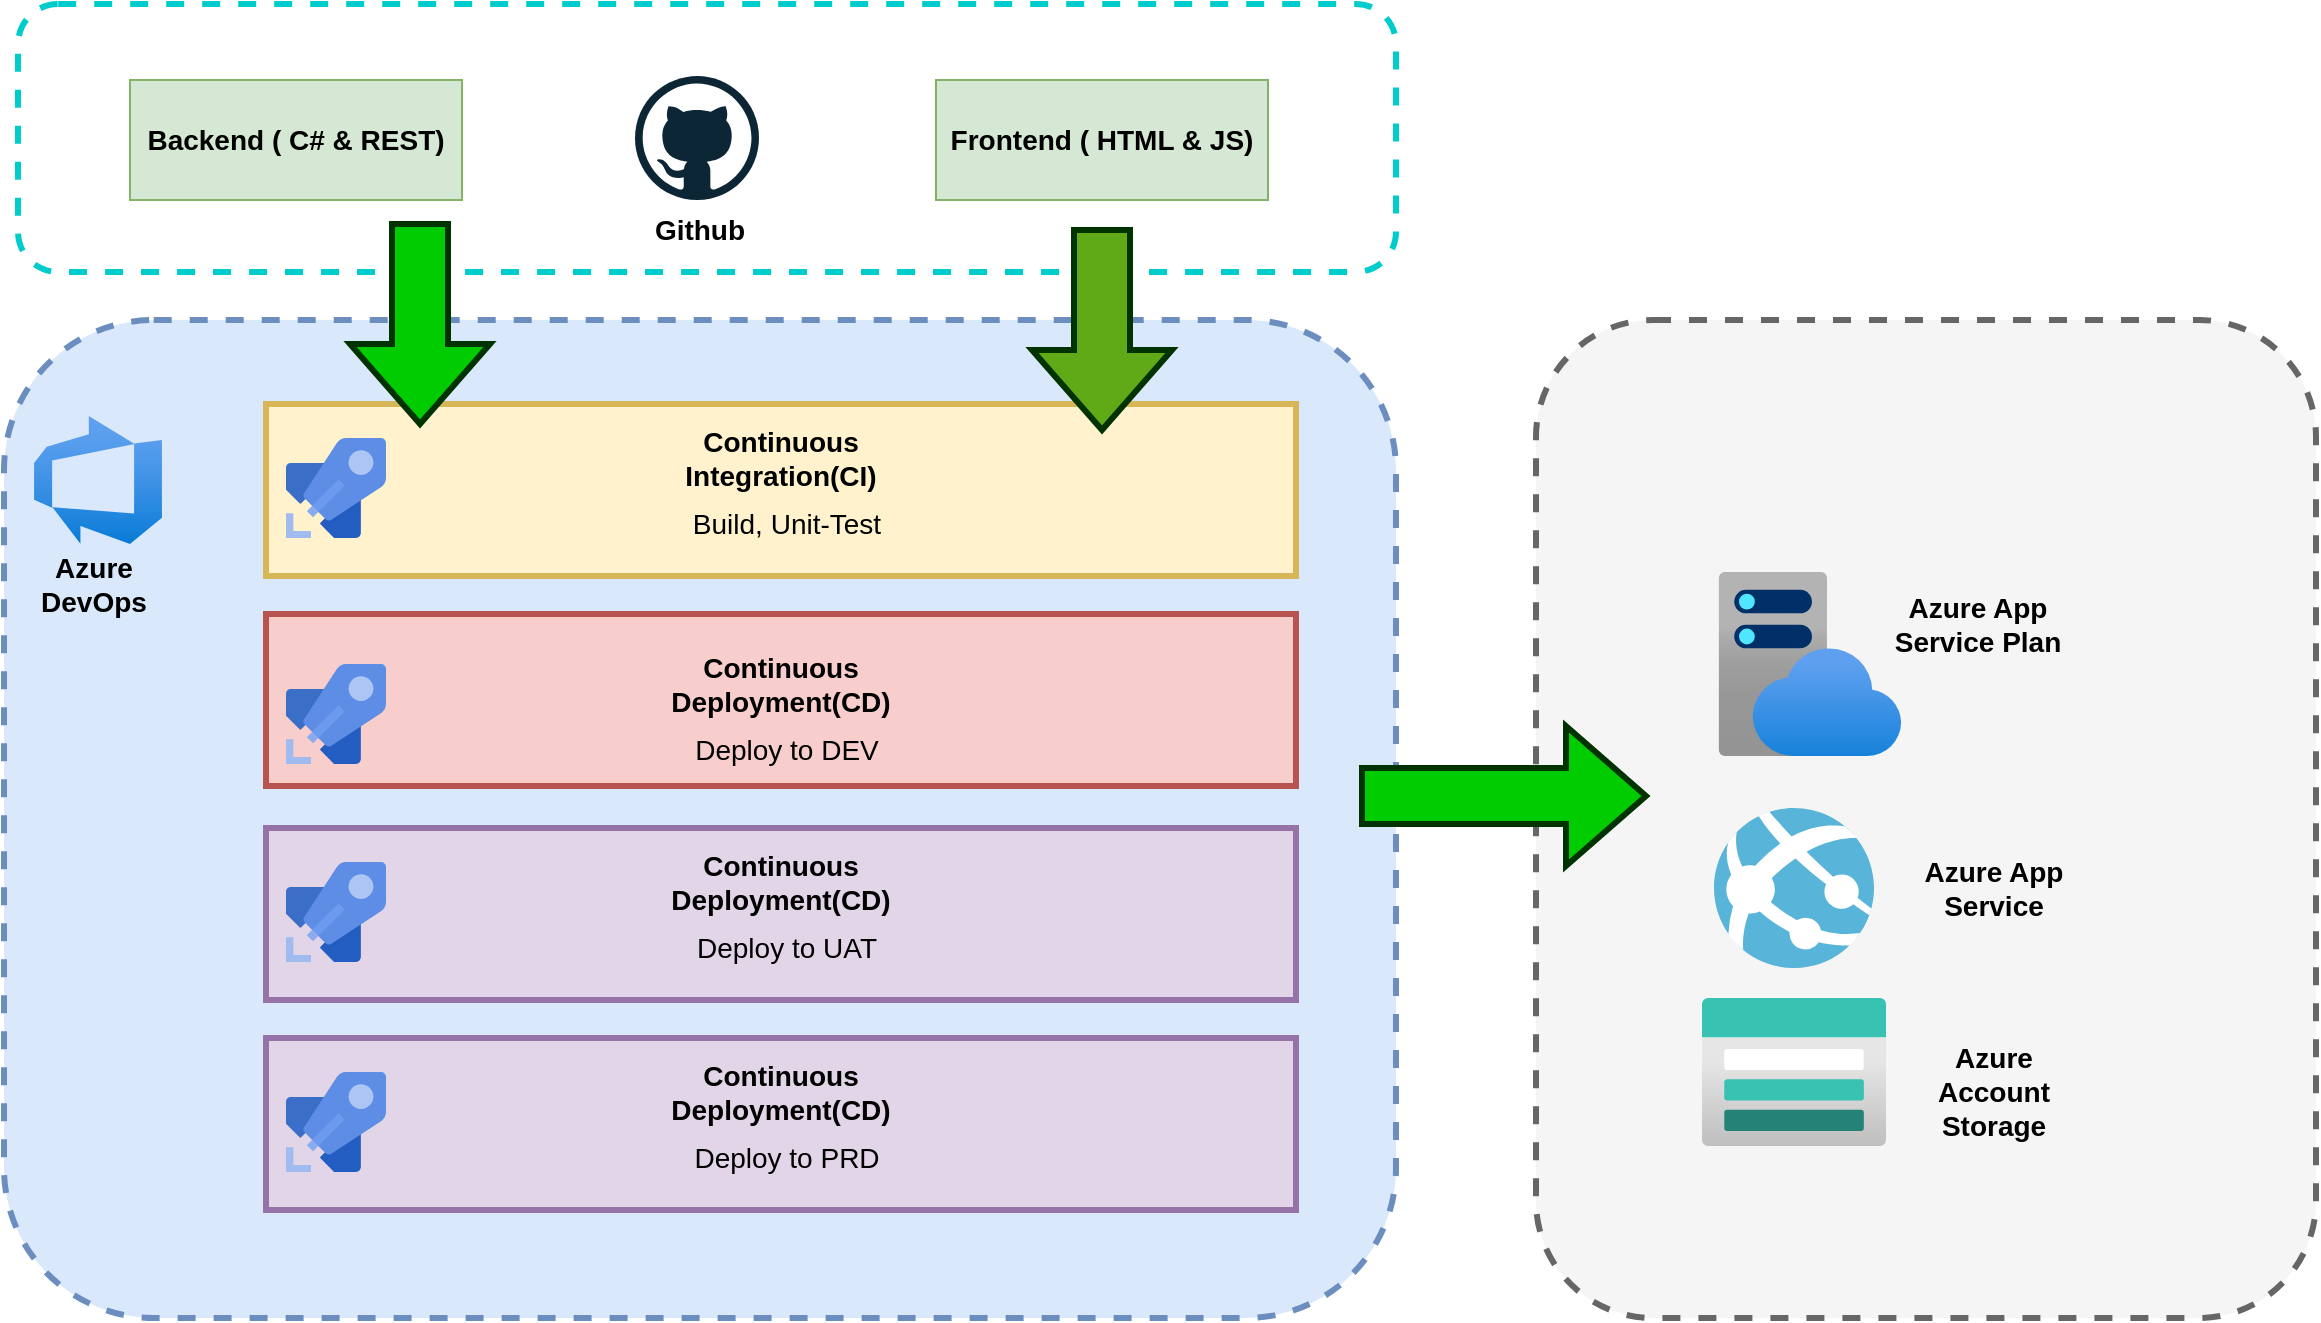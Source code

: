 <mxfile version="19.0.3" type="device" pages="2"><diagram id="OvOaOHkOAuOx97FvNh2w" name="Automate Azure DevOps_Architecture Diagram"><mxGraphModel dx="1892" dy="1202" grid="0" gridSize="10" guides="1" tooltips="1" connect="1" arrows="1" fold="1" page="1" pageScale="1" pageWidth="827" pageHeight="1169" math="0" shadow="0"><root><mxCell id="0"/><mxCell id="1" parent="0"/><mxCell id="f3wog-dVjpBKjItU9vKU-33" value="" style="rounded=1;whiteSpace=wrap;html=1;fillColor=#f5f5f5;dashed=1;strokeWidth=3;strokeColor=#666666;fontColor=#333333;" vertex="1" parent="1"><mxGeometry x="802" y="232" width="390" height="499" as="geometry"/></mxCell><mxCell id="f3wog-dVjpBKjItU9vKU-29" value="" style="rounded=1;whiteSpace=wrap;html=1;fillColor=#dae8fc;dashed=1;strokeWidth=3;strokeColor=#6c8ebf;" vertex="1" parent="1"><mxGeometry x="36" y="232" width="696" height="499" as="geometry"/></mxCell><mxCell id="f3wog-dVjpBKjItU9vKU-5" value="" style="rounded=1;whiteSpace=wrap;html=1;fillColor=none;dashed=1;strokeWidth=3;strokeColor=#00CCCC;" vertex="1" parent="1"><mxGeometry x="43" y="74" width="689" height="134" as="geometry"/></mxCell><mxCell id="f3wog-dVjpBKjItU9vKU-1" value="Backend ( C# &amp;amp; REST)" style="rounded=0;whiteSpace=wrap;html=1;fillColor=#d5e8d4;strokeColor=#82b366;fontStyle=1;fontSize=14;" vertex="1" parent="1"><mxGeometry x="99" y="112" width="166" height="60" as="geometry"/></mxCell><mxCell id="f3wog-dVjpBKjItU9vKU-2" value="Frontend ( HTML &amp;amp; JS)" style="rounded=0;whiteSpace=wrap;html=1;fillColor=#d5e8d4;strokeColor=#82b366;fontStyle=1;fontSize=14;" vertex="1" parent="1"><mxGeometry x="502" y="112" width="166" height="60" as="geometry"/></mxCell><mxCell id="f3wog-dVjpBKjItU9vKU-3" value="" style="dashed=0;outlineConnect=0;html=1;align=center;labelPosition=center;verticalLabelPosition=bottom;verticalAlign=top;shape=mxgraph.weblogos.github" vertex="1" parent="1"><mxGeometry x="351.5" y="110" width="62" height="62" as="geometry"/></mxCell><mxCell id="f3wog-dVjpBKjItU9vKU-4" value="Github" style="text;html=1;strokeColor=none;fillColor=none;align=center;verticalAlign=middle;whiteSpace=wrap;rounded=0;fontStyle=1;fontSize=14;" vertex="1" parent="1"><mxGeometry x="353.5" y="172" width="60" height="30" as="geometry"/></mxCell><mxCell id="f3wog-dVjpBKjItU9vKU-7" value="" style="aspect=fixed;html=1;points=[];align=center;image;fontSize=12;image=img/lib/azure2/devops/Azure_DevOps.svg;dashed=1;strokeColor=#00CCCC;strokeWidth=3;fillColor=none;" vertex="1" parent="1"><mxGeometry x="51" y="280" width="64" height="64" as="geometry"/></mxCell><mxCell id="f3wog-dVjpBKjItU9vKU-8" value="Azure DevOps" style="text;html=1;strokeColor=none;fillColor=none;align=center;verticalAlign=middle;whiteSpace=wrap;rounded=0;fontStyle=1;fontSize=14;" vertex="1" parent="1"><mxGeometry x="51" y="349" width="60" height="30" as="geometry"/></mxCell><mxCell id="f3wog-dVjpBKjItU9vKU-13" value="" style="group" vertex="1" connectable="0" parent="1"><mxGeometry x="167" y="274" width="515" height="86" as="geometry"/></mxCell><mxCell id="f3wog-dVjpBKjItU9vKU-10" value="" style="rounded=0;whiteSpace=wrap;html=1;strokeColor=#d6b656;strokeWidth=3;fillColor=#fff2cc;" vertex="1" parent="f3wog-dVjpBKjItU9vKU-13"><mxGeometry width="515" height="86" as="geometry"/></mxCell><mxCell id="f3wog-dVjpBKjItU9vKU-9" value="" style="sketch=0;aspect=fixed;html=1;points=[];align=center;image;fontSize=12;image=img/lib/mscae/Azure_Pipelines.svg;dashed=1;strokeColor=#00CCCC;strokeWidth=3;fillColor=none;" vertex="1" parent="f3wog-dVjpBKjItU9vKU-13"><mxGeometry x="10" y="17" width="50" height="50" as="geometry"/></mxCell><mxCell id="f3wog-dVjpBKjItU9vKU-11" value="Continuous Integration(CI)" style="text;html=1;strokeColor=none;fillColor=none;align=center;verticalAlign=middle;whiteSpace=wrap;rounded=0;fontStyle=1;fontSize=14;" vertex="1" parent="f3wog-dVjpBKjItU9vKU-13"><mxGeometry x="196" y="12" width="123" height="30" as="geometry"/></mxCell><mxCell id="f3wog-dVjpBKjItU9vKU-12" value="Build, Unit-Test" style="text;html=1;strokeColor=none;fillColor=none;align=center;verticalAlign=middle;whiteSpace=wrap;rounded=0;fontStyle=0;fontSize=14;" vertex="1" parent="f3wog-dVjpBKjItU9vKU-13"><mxGeometry x="199" y="45" width="123" height="30" as="geometry"/></mxCell><mxCell id="f3wog-dVjpBKjItU9vKU-15" value="" style="rounded=0;whiteSpace=wrap;html=1;strokeColor=#b85450;strokeWidth=3;fillColor=#f8cecc;" vertex="1" parent="1"><mxGeometry x="167" y="379" width="515" height="86" as="geometry"/></mxCell><mxCell id="f3wog-dVjpBKjItU9vKU-16" value="" style="sketch=0;aspect=fixed;html=1;points=[];align=center;image;fontSize=12;image=img/lib/mscae/Azure_Pipelines.svg;dashed=1;strokeColor=#00CCCC;strokeWidth=3;fillColor=none;" vertex="1" parent="1"><mxGeometry x="177" y="404" width="50" height="50" as="geometry"/></mxCell><mxCell id="f3wog-dVjpBKjItU9vKU-17" value="Continuous Deployment(CD)" style="text;html=1;strokeColor=none;fillColor=none;align=center;verticalAlign=middle;whiteSpace=wrap;rounded=0;fontStyle=1;fontSize=14;" vertex="1" parent="1"><mxGeometry x="363" y="399" width="123" height="30" as="geometry"/></mxCell><mxCell id="f3wog-dVjpBKjItU9vKU-18" value="Deploy to DEV" style="text;html=1;strokeColor=none;fillColor=none;align=center;verticalAlign=middle;whiteSpace=wrap;rounded=0;fontStyle=0;fontSize=14;" vertex="1" parent="1"><mxGeometry x="366" y="432" width="123" height="30" as="geometry"/></mxCell><mxCell id="f3wog-dVjpBKjItU9vKU-19" value="" style="group;fillColor=#f8cecc;strokeColor=#b85450;container=0;" vertex="1" connectable="0" parent="1"><mxGeometry x="167" y="486" width="515" height="86" as="geometry"/></mxCell><mxCell id="f3wog-dVjpBKjItU9vKU-20" value="" style="rounded=0;whiteSpace=wrap;html=1;strokeColor=#9673a6;strokeWidth=3;fillColor=#e1d5e7;" vertex="1" parent="1"><mxGeometry x="167" y="486" width="515" height="86" as="geometry"/></mxCell><mxCell id="f3wog-dVjpBKjItU9vKU-21" value="" style="sketch=0;aspect=fixed;html=1;points=[];align=center;image;fontSize=12;image=img/lib/mscae/Azure_Pipelines.svg;dashed=1;strokeColor=#00CCCC;strokeWidth=3;fillColor=none;" vertex="1" parent="1"><mxGeometry x="177" y="503" width="50" height="50" as="geometry"/></mxCell><mxCell id="f3wog-dVjpBKjItU9vKU-22" value="Continuous Deployment(CD)" style="text;html=1;strokeColor=none;fillColor=none;align=center;verticalAlign=middle;whiteSpace=wrap;rounded=0;fontStyle=1;fontSize=14;" vertex="1" parent="1"><mxGeometry x="363" y="498" width="123" height="30" as="geometry"/></mxCell><mxCell id="f3wog-dVjpBKjItU9vKU-23" value="Deploy to UAT" style="text;html=1;strokeColor=none;fillColor=none;align=center;verticalAlign=middle;whiteSpace=wrap;rounded=0;fontStyle=0;fontSize=14;" vertex="1" parent="1"><mxGeometry x="366" y="531" width="123" height="30" as="geometry"/></mxCell><mxCell id="f3wog-dVjpBKjItU9vKU-24" value="" style="group;fillColor=#f8cecc;strokeColor=#b85450;container=0;" vertex="1" connectable="0" parent="1"><mxGeometry x="167" y="591" width="515" height="86" as="geometry"/></mxCell><mxCell id="f3wog-dVjpBKjItU9vKU-25" value="" style="rounded=0;whiteSpace=wrap;html=1;strokeColor=#9673a6;strokeWidth=3;fillColor=#e1d5e7;" vertex="1" parent="1"><mxGeometry x="167" y="591" width="515" height="86" as="geometry"/></mxCell><mxCell id="f3wog-dVjpBKjItU9vKU-26" value="" style="sketch=0;aspect=fixed;html=1;points=[];align=center;image;fontSize=12;image=img/lib/mscae/Azure_Pipelines.svg;dashed=1;strokeColor=#00CCCC;strokeWidth=3;fillColor=none;" vertex="1" parent="1"><mxGeometry x="177" y="608" width="50" height="50" as="geometry"/></mxCell><mxCell id="f3wog-dVjpBKjItU9vKU-27" value="Continuous Deployment(CD)" style="text;html=1;strokeColor=none;fillColor=none;align=center;verticalAlign=middle;whiteSpace=wrap;rounded=0;fontStyle=1;fontSize=14;" vertex="1" parent="1"><mxGeometry x="363" y="603" width="123" height="30" as="geometry"/></mxCell><mxCell id="f3wog-dVjpBKjItU9vKU-28" value="Deploy to PRD" style="text;html=1;strokeColor=none;fillColor=none;align=center;verticalAlign=middle;whiteSpace=wrap;rounded=0;fontStyle=0;fontSize=14;" vertex="1" parent="1"><mxGeometry x="366" y="636" width="123" height="30" as="geometry"/></mxCell><mxCell id="f3wog-dVjpBKjItU9vKU-30" value="" style="html=1;shadow=0;dashed=0;align=center;verticalAlign=middle;shape=mxgraph.arrows2.arrow;dy=0.6;dx=40;direction=south;notch=0;strokeColor=#003300;strokeWidth=3;fillColor=#60a917;fontColor=#ffffff;" vertex="1" parent="1"><mxGeometry x="550" y="187" width="70" height="100" as="geometry"/></mxCell><mxCell id="f3wog-dVjpBKjItU9vKU-31" value="" style="html=1;shadow=0;dashed=0;align=center;verticalAlign=middle;shape=mxgraph.arrows2.arrow;dy=0.6;dx=40;direction=south;notch=0;strokeColor=#003300;strokeWidth=3;fillColor=#00CC00;" vertex="1" parent="1"><mxGeometry x="209" y="184" width="70" height="100" as="geometry"/></mxCell><mxCell id="f3wog-dVjpBKjItU9vKU-34" value="" style="aspect=fixed;html=1;points=[];align=center;image;fontSize=12;image=img/lib/azure2/app_services/App_Service_Plans.svg;strokeColor=#003300;strokeWidth=3;fillColor=#00CC00;" vertex="1" parent="1"><mxGeometry x="893" y="358" width="92" height="92" as="geometry"/></mxCell><mxCell id="f3wog-dVjpBKjItU9vKU-35" value="" style="sketch=0;aspect=fixed;html=1;points=[];align=center;image;fontSize=12;image=img/lib/mscae/App_Services.svg;strokeColor=#003300;strokeWidth=3;fillColor=#00CC00;" vertex="1" parent="1"><mxGeometry x="891" y="476" width="80" height="80" as="geometry"/></mxCell><mxCell id="f3wog-dVjpBKjItU9vKU-36" value="" style="aspect=fixed;html=1;points=[];align=center;image;fontSize=12;image=img/lib/azure2/storage/Storage_Accounts.svg;strokeColor=#003300;strokeWidth=3;fillColor=#00CC00;" vertex="1" parent="1"><mxGeometry x="884.75" y="571" width="92.5" height="74" as="geometry"/></mxCell><mxCell id="f3wog-dVjpBKjItU9vKU-37" value="Azure App Service Plan" style="text;html=1;strokeColor=none;fillColor=none;align=center;verticalAlign=middle;whiteSpace=wrap;rounded=0;fontStyle=1;fontSize=14;" vertex="1" parent="1"><mxGeometry x="980" y="369" width="86" height="30" as="geometry"/></mxCell><mxCell id="f3wog-dVjpBKjItU9vKU-38" value="Azure App Service" style="text;html=1;strokeColor=none;fillColor=none;align=center;verticalAlign=middle;whiteSpace=wrap;rounded=0;fontStyle=1;fontSize=14;" vertex="1" parent="1"><mxGeometry x="988" y="501" width="86" height="30" as="geometry"/></mxCell><mxCell id="f3wog-dVjpBKjItU9vKU-39" value="Azure Account Storage" style="text;html=1;strokeColor=none;fillColor=none;align=center;verticalAlign=middle;whiteSpace=wrap;rounded=0;fontStyle=1;fontSize=14;" vertex="1" parent="1"><mxGeometry x="988" y="603" width="86" height="30" as="geometry"/></mxCell><mxCell id="tG-F5qfvHSrZy2BnM18U-1" value="" style="html=1;shadow=0;dashed=0;align=center;verticalAlign=middle;shape=mxgraph.arrows2.arrow;dy=0.6;dx=40;notch=0;strokeColor=#003300;strokeWidth=3;fillColor=#00CC00;" vertex="1" parent="1"><mxGeometry x="715" y="435" width="142" height="70" as="geometry"/></mxCell><mxCell id="AXICQ5suReh5blPGSX_K-2" value="" style="shape=image;verticalLabelPosition=bottom;labelBackgroundColor=default;verticalAlign=top;aspect=fixed;imageAspect=0;image=https://www.tasksgrid.com/wp-content/uploads/2021/05/Mangaard-azure.png;" vertex="1" parent="1"><mxGeometry x="909.06" y="252" width="175.88" height="92" as="geometry"/></mxCell></root></mxGraphModel></diagram><diagram id="rHU29Z2ZJfiOiz-TQeeB" name="Automate Azure DevOps_Workflow"><mxGraphModel dx="1773" dy="601" grid="0" gridSize="10" guides="1" tooltips="1" connect="1" arrows="1" fold="1" page="1" pageScale="1" pageWidth="827" pageHeight="1169" math="0" shadow="0"><root><mxCell id="0"/><mxCell id="1" parent="0"/><mxCell id="33ZSROHCsG5dZHTi_zDv-42" value="" style="html=1;shadow=0;dashed=0;align=center;verticalAlign=middle;shape=mxgraph.arrows2.arrow;dy=0.67;dx=20;notch=0;fontSize=10;fontColor=#000000;strokeColor=#C73500;strokeWidth=3;fillColor=#fa6800;" vertex="1" parent="1"><mxGeometry x="129" y="627" width="110" height="32" as="geometry"/></mxCell><mxCell id="6R-iKZEjAm4kaTqTt509-1" value="Start" style="strokeWidth=2;html=1;shape=mxgraph.flowchart.terminator;whiteSpace=wrap;fillColor=#f5f5f5;fontColor=#333333;strokeColor=#666666;" vertex="1" parent="1"><mxGeometry x="84" y="163" width="100" height="47" as="geometry"/></mxCell><mxCell id="c_kcWe5MDPNWq75sqnu9-1" value="New Feature branch in GitHub" style="rounded=0;whiteSpace=wrap;html=1;fontSize=14;strokeColor=#6c8ebf;strokeWidth=3;fillColor=#dae8fc;" vertex="1" parent="1"><mxGeometry x="248" y="156.5" width="120" height="60" as="geometry"/></mxCell><mxCell id="c_kcWe5MDPNWq75sqnu9-2" value="Make a commit to &lt;b&gt;feature&lt;/b&gt; branch" style="rounded=0;whiteSpace=wrap;html=1;fontSize=14;strokeColor=#6c8ebf;strokeWidth=3;fillColor=#dae8fc;" vertex="1" parent="1"><mxGeometry x="432" y="155" width="120" height="60" as="geometry"/></mxCell><mxCell id="c_kcWe5MDPNWq75sqnu9-3" value="Create a Pull Request (PR)" style="rounded=0;whiteSpace=wrap;html=1;fontSize=14;strokeColor=#6c8ebf;strokeWidth=3;fillColor=#dae8fc;" vertex="1" parent="1"><mxGeometry x="616" y="155" width="120" height="60" as="geometry"/></mxCell><mxCell id="c_kcWe5MDPNWq75sqnu9-4" value="Azure DevOps CI(Build) triggered for &lt;b&gt;feature&lt;/b&gt; branch" style="rounded=0;whiteSpace=wrap;html=1;fontSize=14;strokeColor=#36393d;strokeWidth=3;fillColor=#ffcc99;" vertex="1" parent="1"><mxGeometry x="616" y="270" width="120" height="60" as="geometry"/></mxCell><mxCell id="c_kcWe5MDPNWq75sqnu9-5" value="Azure DevOps CI Build code" style="rounded=0;whiteSpace=wrap;html=1;fontSize=14;strokeColor=#36393d;strokeWidth=3;fillColor=#ffcc99;" vertex="1" parent="1"><mxGeometry x="432" y="270" width="120" height="60" as="geometry"/></mxCell><mxCell id="c_kcWe5MDPNWq75sqnu9-6" value="Azure DevOps CI Run Unit-Test" style="rounded=0;whiteSpace=wrap;html=1;fontSize=14;strokeColor=#36393d;strokeWidth=3;fillColor=#ffcc99;" vertex="1" parent="1"><mxGeometry x="248" y="270" width="120" height="60" as="geometry"/></mxCell><mxCell id="c_kcWe5MDPNWq75sqnu9-7" value="Azure DevOps CI Run Quality Code Test" style="rounded=0;whiteSpace=wrap;html=1;fontSize=14;strokeColor=#36393d;strokeWidth=3;fillColor=#ffcc99;" vertex="1" parent="1"><mxGeometry x="74" y="270" width="120" height="60" as="geometry"/></mxCell><mxCell id="GVfZo5cJzK4y6xqJMjDP-1" value="" style="dashed=0;outlineConnect=0;html=1;align=center;labelPosition=center;verticalLabelPosition=bottom;verticalAlign=top;shape=mxgraph.weblogos.github" vertex="1" parent="1"><mxGeometry x="-28" y="156.5" width="62" height="62" as="geometry"/></mxCell><mxCell id="33ZSROHCsG5dZHTi_zDv-1" value="" style="aspect=fixed;html=1;points=[];align=center;image;fontSize=12;image=img/lib/azure2/devops/Azure_DevOps.svg;dashed=1;strokeColor=#00CCCC;strokeWidth=3;fillColor=none;" vertex="1" parent="1"><mxGeometry x="-36" y="362.5" width="64" height="64" as="geometry"/></mxCell><mxCell id="33ZSROHCsG5dZHTi_zDv-2" value="Azure DevOps" style="text;html=1;strokeColor=none;fillColor=none;align=center;verticalAlign=middle;whiteSpace=wrap;rounded=0;fontStyle=1;fontSize=14;" vertex="1" parent="1"><mxGeometry x="-36" y="431.5" width="60" height="30" as="geometry"/></mxCell><mxCell id="33ZSROHCsG5dZHTi_zDv-3" value="GitHub" style="text;html=1;strokeColor=none;fillColor=none;align=center;verticalAlign=middle;whiteSpace=wrap;rounded=0;fontStyle=1;fontSize=14;" vertex="1" parent="1"><mxGeometry x="-28" y="225" width="60" height="30" as="geometry"/></mxCell><mxCell id="33ZSROHCsG5dZHTi_zDv-4" value="Azure DevOps CD Triggered Release Pipeline" style="rounded=0;whiteSpace=wrap;html=1;fontSize=14;strokeColor=#82b366;strokeWidth=3;fillColor=#d5e8d4;" vertex="1" parent="1"><mxGeometry x="64" y="382" width="120" height="60" as="geometry"/></mxCell><mxCell id="33ZSROHCsG5dZHTi_zDv-5" value="Azure DevOps CD Deploy &lt;b&gt;feature&lt;/b&gt; to &lt;b&gt;DEV&lt;/b&gt; Env." style="rounded=0;whiteSpace=wrap;html=1;fontSize=14;strokeColor=#b85450;strokeWidth=3;fillColor=#f8cecc;gradientColor=#ea6b66;" vertex="1" parent="1"><mxGeometry x="248" y="382" width="120" height="60" as="geometry"/></mxCell><mxCell id="33ZSROHCsG5dZHTi_zDv-7" value="Merge into &lt;b&gt;master&lt;/b&gt; branch" style="rounded=0;whiteSpace=wrap;html=1;fontSize=14;strokeColor=#82b366;strokeWidth=3;fillColor=#d5e8d4;" vertex="1" parent="1"><mxGeometry x="616" y="382" width="120" height="60" as="geometry"/></mxCell><mxCell id="33ZSROHCsG5dZHTi_zDv-8" value="&lt;font style=&quot;font-size: 10px;&quot;&gt;Is PR Complete/&lt;br&gt;Approved?&lt;/font&gt;" style="strokeWidth=2;html=1;shape=mxgraph.flowchart.decision;whiteSpace=wrap;fontSize=14;fontColor=#FFFFFF;fillColor=#006600;" vertex="1" parent="1"><mxGeometry x="442" y="359" width="100" height="100" as="geometry"/></mxCell><mxCell id="33ZSROHCsG5dZHTi_zDv-9" value="Azure DevOps CI(Build) triggered for &lt;b&gt;master&lt;/b&gt; branch" style="rounded=0;whiteSpace=wrap;html=1;fontSize=14;strokeColor=#36393d;strokeWidth=3;fillColor=#ffcc99;" vertex="1" parent="1"><mxGeometry x="616" y="494" width="120" height="60" as="geometry"/></mxCell><mxCell id="33ZSROHCsG5dZHTi_zDv-10" value="" style="endArrow=none;dashed=1;html=1;rounded=0;fontSize=10;fontColor=#FFFFFF;startArrow=none;exitX=0.645;exitY=0.208;exitDx=0;exitDy=0;exitPerimeter=0;" edge="1" parent="1" source="33ZSROHCsG5dZHTi_zDv-20"><mxGeometry width="50" height="50" relative="1" as="geometry"><mxPoint x="-47" y="256" as="sourcePoint"/><mxPoint x="777" y="250" as="targetPoint"/></mxGeometry></mxCell><mxCell id="33ZSROHCsG5dZHTi_zDv-11" value="Azure DevOps CD Deploy &lt;b&gt;master&lt;/b&gt; to &lt;b&gt;DEV&lt;/b&gt; Env." style="rounded=0;whiteSpace=wrap;html=1;fontSize=14;strokeColor=#b85450;strokeWidth=3;fillColor=#f8cecc;gradientColor=#ea6b66;" vertex="1" parent="1"><mxGeometry x="432" y="491" width="120" height="60" as="geometry"/></mxCell><mxCell id="33ZSROHCsG5dZHTi_zDv-12" value="Azure DevOps CD Deploy &lt;b&gt;master&lt;/b&gt; to &lt;b&gt;UAT&lt;/b&gt; Env." style="rounded=0;whiteSpace=wrap;html=1;fontSize=14;strokeColor=#d79b00;strokeWidth=3;fillColor=#ffcd28;gradientColor=#ffa500;" vertex="1" parent="1"><mxGeometry x="248" y="491" width="120" height="60" as="geometry"/></mxCell><mxCell id="33ZSROHCsG5dZHTi_zDv-13" value="&lt;span style=&quot;font-size: 10px;&quot;&gt;Is PROD approved?&lt;/span&gt;" style="strokeWidth=2;html=1;shape=mxgraph.flowchart.decision;whiteSpace=wrap;fontSize=14;fontColor=#FFFFFF;fillColor=#006600;" vertex="1" parent="1"><mxGeometry x="84" y="471" width="106" height="100" as="geometry"/></mxCell><mxCell id="33ZSROHCsG5dZHTi_zDv-14" value="Azure DevOps CD Deploy &lt;b&gt;master&lt;/b&gt; to &lt;b&gt;PROD&lt;/b&gt; Env." style="rounded=0;whiteSpace=wrap;html=1;fontSize=14;strokeColor=#6c8ebf;strokeWidth=3;fillColor=#dae8fc;gradientColor=#7ea6e0;" vertex="1" parent="1"><mxGeometry x="248" y="600" width="120" height="60" as="geometry"/></mxCell><mxCell id="33ZSROHCsG5dZHTi_zDv-15" value="End" style="strokeWidth=2;html=1;shape=mxgraph.flowchart.terminator;whiteSpace=wrap;fillColor=#f5f5f5;fontColor=#333333;strokeColor=#666666;" vertex="1" parent="1"><mxGeometry x="447" y="619.5" width="100" height="47" as="geometry"/></mxCell><mxCell id="33ZSROHCsG5dZHTi_zDv-17" value="" style="html=1;shadow=0;dashed=0;align=center;verticalAlign=middle;shape=mxgraph.arrows2.arrow;dy=0.67;dx=20;notch=0;fontSize=10;fontColor=#000000;strokeColor=#C73500;strokeWidth=3;fillColor=#fa6800;" vertex="1" parent="1"><mxGeometry x="184" y="170.5" width="61" height="32" as="geometry"/></mxCell><mxCell id="33ZSROHCsG5dZHTi_zDv-18" value="" style="html=1;shadow=0;dashed=0;align=center;verticalAlign=middle;shape=mxgraph.arrows2.arrow;dy=0.67;dx=20;notch=0;fontSize=10;fontColor=#000000;strokeColor=#C73500;strokeWidth=3;fillColor=#fa6800;" vertex="1" parent="1"><mxGeometry x="371" y="171.5" width="61" height="32" as="geometry"/></mxCell><mxCell id="33ZSROHCsG5dZHTi_zDv-19" value="" style="html=1;shadow=0;dashed=0;align=center;verticalAlign=middle;shape=mxgraph.arrows2.arrow;dy=0.67;dx=20;notch=0;fontSize=10;fontColor=#000000;strokeColor=#C73500;strokeWidth=3;fillColor=#fa6800;" vertex="1" parent="1"><mxGeometry x="555" y="170.5" width="61" height="32" as="geometry"/></mxCell><mxCell id="33ZSROHCsG5dZHTi_zDv-20" value="" style="html=1;shadow=0;dashed=0;align=center;verticalAlign=middle;shape=mxgraph.arrows2.arrow;dy=0.6;dx=40;direction=south;notch=0;fontSize=10;fontColor=#000000;strokeColor=#C73500;strokeWidth=3;fillColor=#fa6800;" vertex="1" parent="1"><mxGeometry x="678" y="210" width="24" height="62" as="geometry"/></mxCell><mxCell id="33ZSROHCsG5dZHTi_zDv-23" value="" style="endArrow=none;dashed=1;html=1;rounded=0;fontSize=10;fontColor=#FFFFFF;entryX=0.629;entryY=0.917;entryDx=0;entryDy=0;entryPerimeter=0;" edge="1" parent="1" target="33ZSROHCsG5dZHTi_zDv-20"><mxGeometry width="50" height="50" relative="1" as="geometry"><mxPoint x="-47" y="256" as="sourcePoint"/><mxPoint x="777" y="250" as="targetPoint"/></mxGeometry></mxCell><mxCell id="33ZSROHCsG5dZHTi_zDv-25" value="" style="html=1;shadow=0;dashed=0;align=center;verticalAlign=middle;shape=mxgraph.arrows2.arrow;dy=0.67;dx=20;notch=0;fontSize=10;fontColor=#000000;strokeColor=#C73500;strokeWidth=3;fillColor=#fa6800;rotation=-180;" vertex="1" parent="1"><mxGeometry x="552" y="281" width="61" height="32" as="geometry"/></mxCell><mxCell id="33ZSROHCsG5dZHTi_zDv-26" value="" style="html=1;shadow=0;dashed=0;align=center;verticalAlign=middle;shape=mxgraph.arrows2.arrow;dy=0.67;dx=20;notch=0;fontSize=10;fontColor=#000000;strokeColor=#C73500;strokeWidth=3;fillColor=#fa6800;rotation=-180;" vertex="1" parent="1"><mxGeometry x="368" y="284" width="61" height="32" as="geometry"/></mxCell><mxCell id="33ZSROHCsG5dZHTi_zDv-27" value="" style="html=1;shadow=0;dashed=0;align=center;verticalAlign=middle;shape=mxgraph.arrows2.arrow;dy=0.67;dx=20;notch=0;fontSize=10;fontColor=#000000;strokeColor=#C73500;strokeWidth=3;fillColor=#fa6800;rotation=-180;" vertex="1" parent="1"><mxGeometry x="190" y="284" width="61" height="32" as="geometry"/></mxCell><mxCell id="33ZSROHCsG5dZHTi_zDv-29" value="" style="html=1;shadow=0;dashed=0;align=center;verticalAlign=middle;shape=mxgraph.arrows2.arrow;dy=0.67;dx=20;notch=0;fontSize=10;fontColor=#000000;strokeColor=#C73500;strokeWidth=3;fillColor=#fa6800;" vertex="1" parent="1"><mxGeometry x="187" y="399.5" width="61" height="32" as="geometry"/></mxCell><mxCell id="33ZSROHCsG5dZHTi_zDv-30" value="" style="html=1;shadow=0;dashed=0;align=center;verticalAlign=middle;shape=mxgraph.arrows2.arrow;dy=0.67;dx=20;notch=0;fontSize=10;fontColor=#000000;strokeColor=#C73500;strokeWidth=3;fillColor=#fa6800;" vertex="1" parent="1"><mxGeometry x="371" y="393" width="61" height="32" as="geometry"/></mxCell><mxCell id="33ZSROHCsG5dZHTi_zDv-31" value="" style="html=1;shadow=0;dashed=0;align=center;verticalAlign=middle;shape=mxgraph.arrows2.arrow;dy=0.67;dx=20;notch=0;fontSize=10;fontColor=#000000;strokeColor=#C73500;strokeWidth=3;fillColor=#fa6800;" vertex="1" parent="1"><mxGeometry x="549" y="394.5" width="61" height="32" as="geometry"/></mxCell><mxCell id="33ZSROHCsG5dZHTi_zDv-33" value="" style="html=1;shadow=0;dashed=0;align=center;verticalAlign=middle;shape=mxgraph.arrows2.arrow;dy=0.6;dx=40;direction=south;notch=0;fontSize=10;fontColor=#000000;strokeColor=#C73500;strokeWidth=3;fillColor=#fa6800;" vertex="1" parent="1"><mxGeometry x="84" y="320" width="24" height="62" as="geometry"/></mxCell><mxCell id="33ZSROHCsG5dZHTi_zDv-34" value="" style="html=1;shadow=0;dashed=0;align=center;verticalAlign=middle;shape=mxgraph.arrows2.arrow;dy=0.6;dx=40;direction=south;notch=0;fontSize=10;fontColor=#000000;strokeColor=#C73500;strokeWidth=3;fillColor=#fa6800;" vertex="1" parent="1"><mxGeometry x="712" y="431.5" width="24" height="62" as="geometry"/></mxCell><mxCell id="33ZSROHCsG5dZHTi_zDv-35" value="" style="html=1;shadow=0;dashed=0;align=center;verticalAlign=middle;shape=mxgraph.arrows2.arrow;dy=0.67;dx=20;notch=0;fontSize=10;fontColor=#000000;strokeColor=#C73500;strokeWidth=3;fillColor=#fa6800;rotation=-180;" vertex="1" parent="1"><mxGeometry x="552" y="508" width="61" height="32" as="geometry"/></mxCell><mxCell id="33ZSROHCsG5dZHTi_zDv-36" value="" style="html=1;shadow=0;dashed=0;align=center;verticalAlign=middle;shape=mxgraph.arrows2.arrow;dy=0.67;dx=20;notch=0;fontSize=10;fontColor=#000000;strokeColor=#C73500;strokeWidth=3;fillColor=#fa6800;rotation=-180;" vertex="1" parent="1"><mxGeometry x="368" y="508" width="61" height="32" as="geometry"/></mxCell><mxCell id="33ZSROHCsG5dZHTi_zDv-37" value="" style="html=1;shadow=0;dashed=0;align=center;verticalAlign=middle;shape=mxgraph.arrows2.arrow;dy=0.67;dx=20;notch=0;fontSize=10;fontColor=#000000;strokeColor=#C73500;strokeWidth=3;fillColor=#fa6800;rotation=-180;" vertex="1" parent="1"><mxGeometry x="187" y="505" width="61" height="32" as="geometry"/></mxCell><mxCell id="33ZSROHCsG5dZHTi_zDv-41" value="" style="rounded=0;whiteSpace=wrap;html=1;shadow=0;fontSize=10;fontColor=#000000;strokeColor=#C73500;strokeWidth=3;fillColor=#fa6800;rotation=90;" vertex="1" parent="1"><mxGeometry x="103.5" y="597.5" width="65" height="14.5" as="geometry"/></mxCell><mxCell id="33ZSROHCsG5dZHTi_zDv-43" value="" style="html=1;shadow=0;dashed=0;align=center;verticalAlign=middle;shape=mxgraph.arrows2.arrow;dy=0.67;dx=20;notch=0;fontSize=10;fontColor=#000000;strokeColor=#C73500;strokeWidth=3;fillColor=#fa6800;" vertex="1" parent="1"><mxGeometry x="377" y="627" width="61" height="32" as="geometry"/></mxCell><mxCell id="SjBYDDFeHt7DWs6XvQrs-1" value="" style="shape=image;verticalLabelPosition=bottom;labelBackgroundColor=default;verticalAlign=top;aspect=fixed;imageAspect=0;image=https://www.tasksgrid.com/wp-content/uploads/2021/05/Mangaard-azure.png;" vertex="1" parent="1"><mxGeometry x="-55.31" y="574.25" width="116.62" height="61" as="geometry"/></mxCell></root></mxGraphModel></diagram></mxfile>